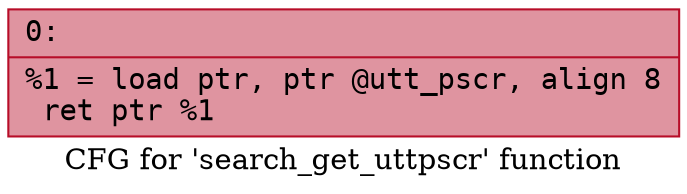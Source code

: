 digraph "CFG for 'search_get_uttpscr' function" {
	label="CFG for 'search_get_uttpscr' function";

	Node0x600002009bd0 [shape=record,color="#b70d28ff", style=filled, fillcolor="#b70d2870" fontname="Courier",label="{0:\l|  %1 = load ptr, ptr @utt_pscr, align 8\l  ret ptr %1\l}"];
}
